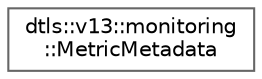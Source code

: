 digraph "Graphical Class Hierarchy"
{
 // LATEX_PDF_SIZE
  bgcolor="transparent";
  edge [fontname=Helvetica,fontsize=10,labelfontname=Helvetica,labelfontsize=10];
  node [fontname=Helvetica,fontsize=10,shape=box,height=0.2,width=0.4];
  rankdir="LR";
  Node0 [id="Node000000",label="dtls::v13::monitoring\l::MetricMetadata",height=0.2,width=0.4,color="grey40", fillcolor="white", style="filled",URL="$structdtls_1_1v13_1_1monitoring_1_1MetricMetadata.html",tooltip="Metric metadata."];
}
